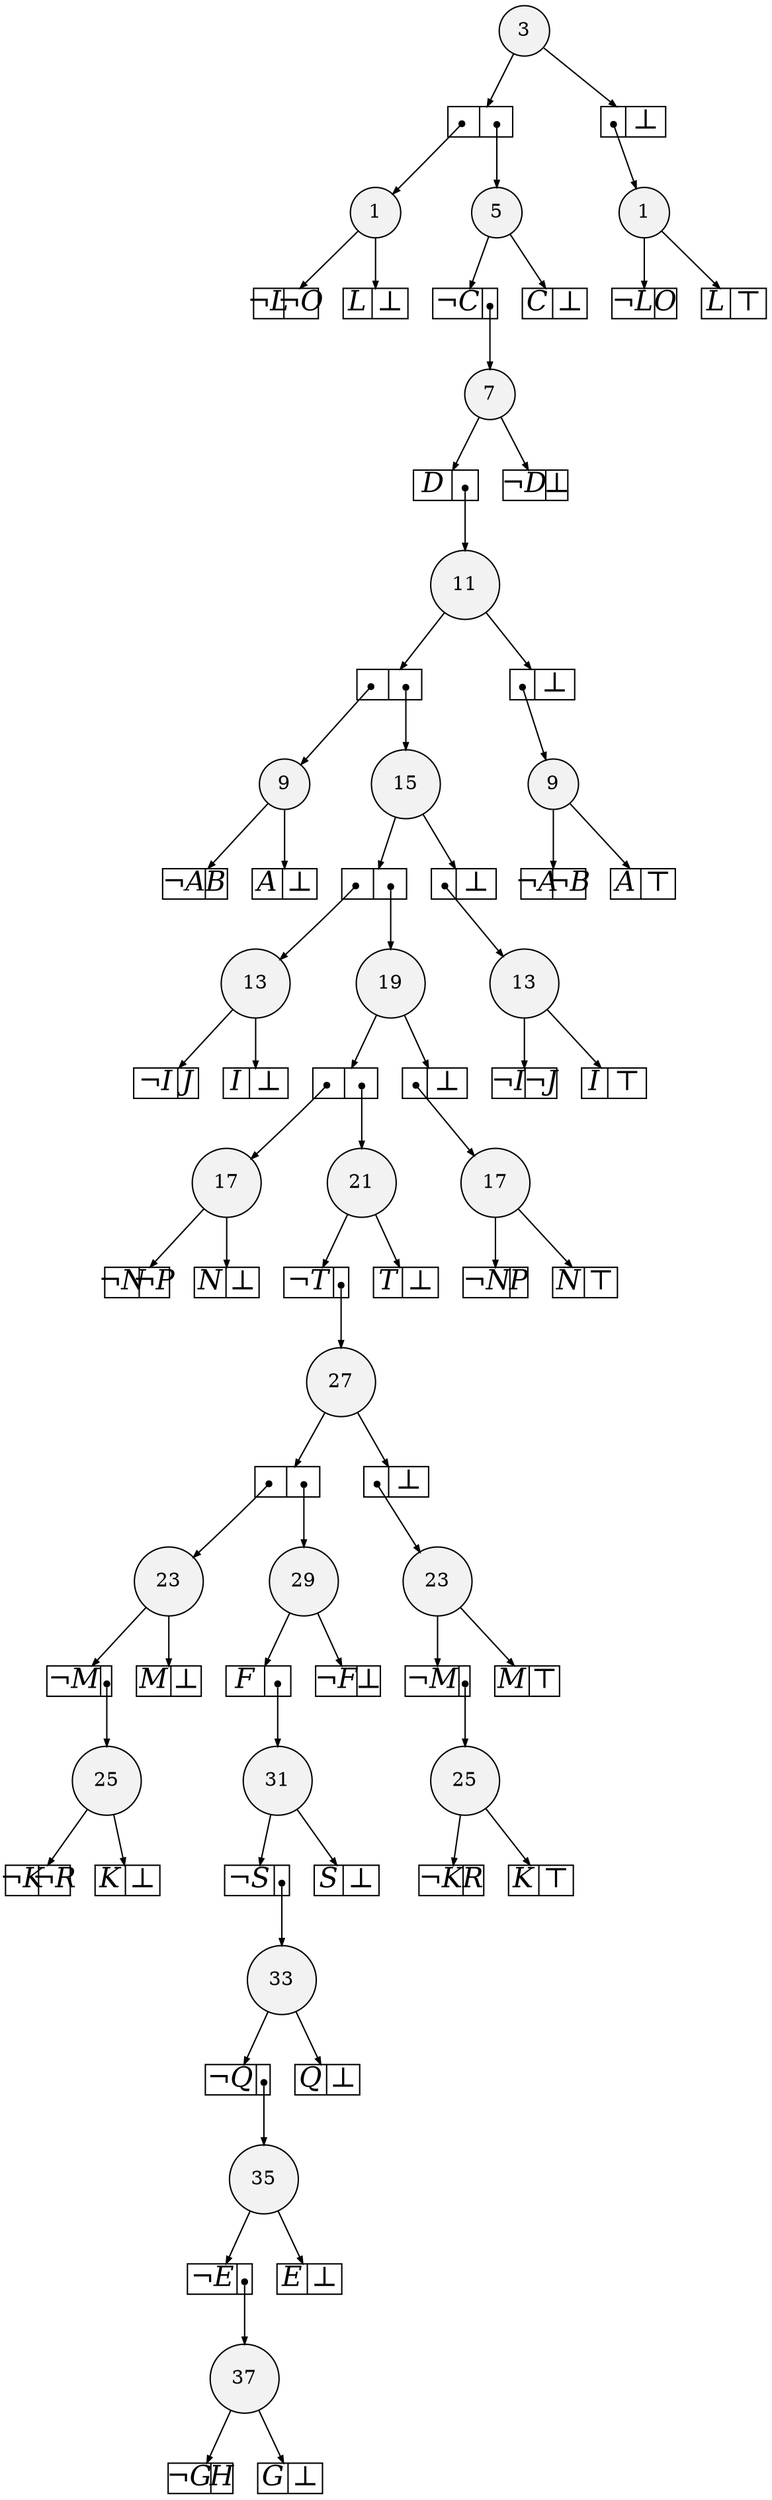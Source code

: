 
digraph sdd {

overlap=false

{rank=same; n4252 }
{rank=same; n4110 }
{rank=same; n8461 }
{rank=same; n8462 }
{rank=same; n8463 }
{rank=same; n8469 }
{rank=same; n2833 n8465 }
{rank=same; n8464 n8466 }
{rank=same; n8471 }
{rank=same; n8474 }
{rank=same; n8472 n8473 }
{rank=same; n8476 }
{rank=same; n4824 n8475 }
{rank=same; n8489 }
{rank=same; n8244 n8488 }
{rank=same; n8503 }
{rank=same; n8504 }
{rank=same; n8506 }
{rank=same; n8442 n8505 }

n4252 [label= "37",style=filled,fillcolor=gray95,shape=circle,height=.25,width=.25]; 
n4252e0
      [label= "<L>&not;G|<R>H",
      shape=record,
      fontsize=20,
      fontname="Times-Italic",
      fillcolor=white,
      style=filled,
      fixedsize=true,
      height=.30, 
      width=.65];

n4252->n4252e0 [arrowsize=.50];
n4252e1
      [label= "<L>G|<R>&#8869;",
      shape=record,
      fontsize=20,
      fontname="Times-Italic",
      fillcolor=white,
      style=filled,
      fixedsize=true,
      height=.30, 
      width=.65];

n4252->n4252e1 [arrowsize=.50];
n4110 [label= "35",style=filled,fillcolor=gray95,shape=circle,height=.25,width=.25]; 
n4110e0
      [label= "<L>&not;E|<R>",
      shape=record,
      fontsize=20,
      fontname="Times-Italic",
      fillcolor=white,
      style=filled,
      fixedsize=true,
      height=.30, 
      width=.65];

n4110->n4110e0 [arrowsize=.50];
n4110e0:R:c->n4252 [arrowsize=.50,tailclip=false,arrowtail=dot,dir=both];
n4110e1
      [label= "<L>E|<R>&#8869;",
      shape=record,
      fontsize=20,
      fontname="Times-Italic",
      fillcolor=white,
      style=filled,
      fixedsize=true,
      height=.30, 
      width=.65];

n4110->n4110e1 [arrowsize=.50];
n8461 [label= "33",style=filled,fillcolor=gray95,shape=circle,height=.25,width=.25]; 
n8461e0
      [label= "<L>&not;Q|<R>",
      shape=record,
      fontsize=20,
      fontname="Times-Italic",
      fillcolor=white,
      style=filled,
      fixedsize=true,
      height=.30, 
      width=.65];

n8461->n8461e0 [arrowsize=.50];
n8461e0:R:c->n4110 [arrowsize=.50,tailclip=false,arrowtail=dot,dir=both];
n8461e1
      [label= "<L>Q|<R>&#8869;",
      shape=record,
      fontsize=20,
      fontname="Times-Italic",
      fillcolor=white,
      style=filled,
      fixedsize=true,
      height=.30, 
      width=.65];

n8461->n8461e1 [arrowsize=.50];
n8462 [label= "31",style=filled,fillcolor=gray95,shape=circle,height=.25,width=.25]; 
n8462e0
      [label= "<L>&not;S|<R>",
      shape=record,
      fontsize=20,
      fontname="Times-Italic",
      fillcolor=white,
      style=filled,
      fixedsize=true,
      height=.30, 
      width=.65];

n8462->n8462e0 [arrowsize=.50];
n8462e0:R:c->n8461 [arrowsize=.50,tailclip=false,arrowtail=dot,dir=both];
n8462e1
      [label= "<L>S|<R>&#8869;",
      shape=record,
      fontsize=20,
      fontname="Times-Italic",
      fillcolor=white,
      style=filled,
      fixedsize=true,
      height=.30, 
      width=.65];

n8462->n8462e1 [arrowsize=.50];
n8463 [label= "29",style=filled,fillcolor=gray95,shape=circle,height=.25,width=.25]; 
n8463e0
      [label= "<L>F|<R>",
      shape=record,
      fontsize=20,
      fontname="Times-Italic",
      fillcolor=white,
      style=filled,
      fixedsize=true,
      height=.30, 
      width=.65];

n8463->n8463e0 [arrowsize=.50];
n8463e0:R:c->n8462 [arrowsize=.50,tailclip=false,arrowtail=dot,dir=both];
n8463e1
      [label= "<L>&not;F|<R>&#8869;",
      shape=record,
      fontsize=20,
      fontname="Times-Italic",
      fillcolor=white,
      style=filled,
      fixedsize=true,
      height=.30, 
      width=.65];

n8463->n8463e1 [arrowsize=.50];
n8469 [label= "27",style=filled,fillcolor=gray95,shape=circle,height=.25,width=.25]; 
n8469e0
      [label= "<L>|<R>",
      shape=record,
      fontsize=20,
      fontname="Times-Italic",
      fillcolor=white,
      style=filled,
      fixedsize=true,
      height=.30, 
      width=.65];

n8469->n8469e0 [arrowsize=.50];
n8469e0:L:c->n8464 [arrowsize=.50,tailclip=false,arrowtail=dot,dir=both];
n8469e0:R:c->n8463 [arrowsize=.50,tailclip=false,arrowtail=dot,dir=both];
n8469e1
      [label= "<L>|<R>&#8869;",
      shape=record,
      fontsize=20,
      fontname="Times-Italic",
      fillcolor=white,
      style=filled,
      fixedsize=true,
      height=.30, 
      width=.65];

n8469->n8469e1 [arrowsize=.50];
n8469e1:L:c->n8466 [arrowsize=.50,tailclip=false,arrowtail=dot,dir=both];
n2833 [label= "25",style=filled,fillcolor=gray95,shape=circle,height=.25,width=.25]; 
n2833e0
      [label= "<L>&not;K|<R>&not;R",
      shape=record,
      fontsize=20,
      fontname="Times-Italic",
      fillcolor=white,
      style=filled,
      fixedsize=true,
      height=.30, 
      width=.65];

n2833->n2833e0 [arrowsize=.50];
n2833e1
      [label= "<L>K|<R>&#8869;",
      shape=record,
      fontsize=20,
      fontname="Times-Italic",
      fillcolor=white,
      style=filled,
      fixedsize=true,
      height=.30, 
      width=.65];

n2833->n2833e1 [arrowsize=.50];
n8465 [label= "25",style=filled,fillcolor=gray95,shape=circle,height=.25,width=.25]; 
n8465e0
      [label= "<L>&not;K|<R>R",
      shape=record,
      fontsize=20,
      fontname="Times-Italic",
      fillcolor=white,
      style=filled,
      fixedsize=true,
      height=.30, 
      width=.65];

n8465->n8465e0 [arrowsize=.50];
n8465e1
      [label= "<L>K|<R>&#8868;",
      shape=record,
      fontsize=20,
      fontname="Times-Italic",
      fillcolor=white,
      style=filled,
      fixedsize=true,
      height=.30, 
      width=.65];

n8465->n8465e1 [arrowsize=.50];
n8464 [label= "23",style=filled,fillcolor=gray95,shape=circle,height=.25,width=.25]; 
n8464e0
      [label= "<L>&not;M|<R>",
      shape=record,
      fontsize=20,
      fontname="Times-Italic",
      fillcolor=white,
      style=filled,
      fixedsize=true,
      height=.30, 
      width=.65];

n8464->n8464e0 [arrowsize=.50];
n8464e0:R:c->n2833 [arrowsize=.50,tailclip=false,arrowtail=dot,dir=both];
n8464e1
      [label= "<L>M|<R>&#8869;",
      shape=record,
      fontsize=20,
      fontname="Times-Italic",
      fillcolor=white,
      style=filled,
      fixedsize=true,
      height=.30, 
      width=.65];

n8464->n8464e1 [arrowsize=.50];
n8466 [label= "23",style=filled,fillcolor=gray95,shape=circle,height=.25,width=.25]; 
n8466e0
      [label= "<L>&not;M|<R>",
      shape=record,
      fontsize=20,
      fontname="Times-Italic",
      fillcolor=white,
      style=filled,
      fixedsize=true,
      height=.30, 
      width=.65];

n8466->n8466e0 [arrowsize=.50];
n8466e0:R:c->n8465 [arrowsize=.50,tailclip=false,arrowtail=dot,dir=both];
n8466e1
      [label= "<L>M|<R>&#8868;",
      shape=record,
      fontsize=20,
      fontname="Times-Italic",
      fillcolor=white,
      style=filled,
      fixedsize=true,
      height=.30, 
      width=.65];

n8466->n8466e1 [arrowsize=.50];
n8471 [label= "21",style=filled,fillcolor=gray95,shape=circle,height=.25,width=.25]; 
n8471e0
      [label= "<L>&not;T|<R>",
      shape=record,
      fontsize=20,
      fontname="Times-Italic",
      fillcolor=white,
      style=filled,
      fixedsize=true,
      height=.30, 
      width=.65];

n8471->n8471e0 [arrowsize=.50];
n8471e0:R:c->n8469 [arrowsize=.50,tailclip=false,arrowtail=dot,dir=both];
n8471e1
      [label= "<L>T|<R>&#8869;",
      shape=record,
      fontsize=20,
      fontname="Times-Italic",
      fillcolor=white,
      style=filled,
      fixedsize=true,
      height=.30, 
      width=.65];

n8471->n8471e1 [arrowsize=.50];
n8474 [label= "19",style=filled,fillcolor=gray95,shape=circle,height=.25,width=.25]; 
n8474e0
      [label= "<L>|<R>",
      shape=record,
      fontsize=20,
      fontname="Times-Italic",
      fillcolor=white,
      style=filled,
      fixedsize=true,
      height=.30, 
      width=.65];

n8474->n8474e0 [arrowsize=.50];
n8474e0:L:c->n8472 [arrowsize=.50,tailclip=false,arrowtail=dot,dir=both];
n8474e0:R:c->n8471 [arrowsize=.50,tailclip=false,arrowtail=dot,dir=both];
n8474e1
      [label= "<L>|<R>&#8869;",
      shape=record,
      fontsize=20,
      fontname="Times-Italic",
      fillcolor=white,
      style=filled,
      fixedsize=true,
      height=.30, 
      width=.65];

n8474->n8474e1 [arrowsize=.50];
n8474e1:L:c->n8473 [arrowsize=.50,tailclip=false,arrowtail=dot,dir=both];
n8472 [label= "17",style=filled,fillcolor=gray95,shape=circle,height=.25,width=.25]; 
n8472e0
      [label= "<L>&not;N|<R>&not;P",
      shape=record,
      fontsize=20,
      fontname="Times-Italic",
      fillcolor=white,
      style=filled,
      fixedsize=true,
      height=.30, 
      width=.65];

n8472->n8472e0 [arrowsize=.50];
n8472e1
      [label= "<L>N|<R>&#8869;",
      shape=record,
      fontsize=20,
      fontname="Times-Italic",
      fillcolor=white,
      style=filled,
      fixedsize=true,
      height=.30, 
      width=.65];

n8472->n8472e1 [arrowsize=.50];
n8473 [label= "17",style=filled,fillcolor=gray95,shape=circle,height=.25,width=.25]; 
n8473e0
      [label= "<L>&not;N|<R>P",
      shape=record,
      fontsize=20,
      fontname="Times-Italic",
      fillcolor=white,
      style=filled,
      fixedsize=true,
      height=.30, 
      width=.65];

n8473->n8473e0 [arrowsize=.50];
n8473e1
      [label= "<L>N|<R>&#8868;",
      shape=record,
      fontsize=20,
      fontname="Times-Italic",
      fillcolor=white,
      style=filled,
      fixedsize=true,
      height=.30, 
      width=.65];

n8473->n8473e1 [arrowsize=.50];
n8476 [label= "15",style=filled,fillcolor=gray95,shape=circle,height=.25,width=.25]; 
n8476e0
      [label= "<L>|<R>",
      shape=record,
      fontsize=20,
      fontname="Times-Italic",
      fillcolor=white,
      style=filled,
      fixedsize=true,
      height=.30, 
      width=.65];

n8476->n8476e0 [arrowsize=.50];
n8476e0:L:c->n4824 [arrowsize=.50,tailclip=false,arrowtail=dot,dir=both];
n8476e0:R:c->n8474 [arrowsize=.50,tailclip=false,arrowtail=dot,dir=both];
n8476e1
      [label= "<L>|<R>&#8869;",
      shape=record,
      fontsize=20,
      fontname="Times-Italic",
      fillcolor=white,
      style=filled,
      fixedsize=true,
      height=.30, 
      width=.65];

n8476->n8476e1 [arrowsize=.50];
n8476e1:L:c->n8475 [arrowsize=.50,tailclip=false,arrowtail=dot,dir=both];
n4824 [label= "13",style=filled,fillcolor=gray95,shape=circle,height=.25,width=.25]; 
n4824e0
      [label= "<L>&not;I|<R>J",
      shape=record,
      fontsize=20,
      fontname="Times-Italic",
      fillcolor=white,
      style=filled,
      fixedsize=true,
      height=.30, 
      width=.65];

n4824->n4824e0 [arrowsize=.50];
n4824e1
      [label= "<L>I|<R>&#8869;",
      shape=record,
      fontsize=20,
      fontname="Times-Italic",
      fillcolor=white,
      style=filled,
      fixedsize=true,
      height=.30, 
      width=.65];

n4824->n4824e1 [arrowsize=.50];
n8475 [label= "13",style=filled,fillcolor=gray95,shape=circle,height=.25,width=.25]; 
n8475e0
      [label= "<L>&not;I|<R>&not;J",
      shape=record,
      fontsize=20,
      fontname="Times-Italic",
      fillcolor=white,
      style=filled,
      fixedsize=true,
      height=.30, 
      width=.65];

n8475->n8475e0 [arrowsize=.50];
n8475e1
      [label= "<L>I|<R>&#8868;",
      shape=record,
      fontsize=20,
      fontname="Times-Italic",
      fillcolor=white,
      style=filled,
      fixedsize=true,
      height=.30, 
      width=.65];

n8475->n8475e1 [arrowsize=.50];
n8489 [label= "11",style=filled,fillcolor=gray95,shape=circle,height=.25,width=.25]; 
n8489e0
      [label= "<L>|<R>",
      shape=record,
      fontsize=20,
      fontname="Times-Italic",
      fillcolor=white,
      style=filled,
      fixedsize=true,
      height=.30, 
      width=.65];

n8489->n8489e0 [arrowsize=.50];
n8489e0:L:c->n8244 [arrowsize=.50,tailclip=false,arrowtail=dot,dir=both];
n8489e0:R:c->n8476 [arrowsize=.50,tailclip=false,arrowtail=dot,dir=both];
n8489e1
      [label= "<L>|<R>&#8869;",
      shape=record,
      fontsize=20,
      fontname="Times-Italic",
      fillcolor=white,
      style=filled,
      fixedsize=true,
      height=.30, 
      width=.65];

n8489->n8489e1 [arrowsize=.50];
n8489e1:L:c->n8488 [arrowsize=.50,tailclip=false,arrowtail=dot,dir=both];
n8244 [label= "9",style=filled,fillcolor=gray95,shape=circle,height=.25,width=.25]; 
n8244e0
      [label= "<L>&not;A|<R>B",
      shape=record,
      fontsize=20,
      fontname="Times-Italic",
      fillcolor=white,
      style=filled,
      fixedsize=true,
      height=.30, 
      width=.65];

n8244->n8244e0 [arrowsize=.50];
n8244e1
      [label= "<L>A|<R>&#8869;",
      shape=record,
      fontsize=20,
      fontname="Times-Italic",
      fillcolor=white,
      style=filled,
      fixedsize=true,
      height=.30, 
      width=.65];

n8244->n8244e1 [arrowsize=.50];
n8488 [label= "9",style=filled,fillcolor=gray95,shape=circle,height=.25,width=.25]; 
n8488e0
      [label= "<L>&not;A|<R>&not;B",
      shape=record,
      fontsize=20,
      fontname="Times-Italic",
      fillcolor=white,
      style=filled,
      fixedsize=true,
      height=.30, 
      width=.65];

n8488->n8488e0 [arrowsize=.50];
n8488e1
      [label= "<L>A|<R>&#8868;",
      shape=record,
      fontsize=20,
      fontname="Times-Italic",
      fillcolor=white,
      style=filled,
      fixedsize=true,
      height=.30, 
      width=.65];

n8488->n8488e1 [arrowsize=.50];
n8503 [label= "7",style=filled,fillcolor=gray95,shape=circle,height=.25,width=.25]; 
n8503e0
      [label= "<L>D|<R>",
      shape=record,
      fontsize=20,
      fontname="Times-Italic",
      fillcolor=white,
      style=filled,
      fixedsize=true,
      height=.30, 
      width=.65];

n8503->n8503e0 [arrowsize=.50];
n8503e0:R:c->n8489 [arrowsize=.50,tailclip=false,arrowtail=dot,dir=both];
n8503e1
      [label= "<L>&not;D|<R>&#8869;",
      shape=record,
      fontsize=20,
      fontname="Times-Italic",
      fillcolor=white,
      style=filled,
      fixedsize=true,
      height=.30, 
      width=.65];

n8503->n8503e1 [arrowsize=.50];
n8504 [label= "5",style=filled,fillcolor=gray95,shape=circle,height=.25,width=.25]; 
n8504e0
      [label= "<L>&not;C|<R>",
      shape=record,
      fontsize=20,
      fontname="Times-Italic",
      fillcolor=white,
      style=filled,
      fixedsize=true,
      height=.30, 
      width=.65];

n8504->n8504e0 [arrowsize=.50];
n8504e0:R:c->n8503 [arrowsize=.50,tailclip=false,arrowtail=dot,dir=both];
n8504e1
      [label= "<L>C|<R>&#8869;",
      shape=record,
      fontsize=20,
      fontname="Times-Italic",
      fillcolor=white,
      style=filled,
      fixedsize=true,
      height=.30, 
      width=.65];

n8504->n8504e1 [arrowsize=.50];
n8506 [label= "3",style=filled,fillcolor=gray95,shape=circle,height=.25,width=.25]; 
n8506e0
      [label= "<L>|<R>",
      shape=record,
      fontsize=20,
      fontname="Times-Italic",
      fillcolor=white,
      style=filled,
      fixedsize=true,
      height=.30, 
      width=.65];

n8506->n8506e0 [arrowsize=.50];
n8506e0:L:c->n8442 [arrowsize=.50,tailclip=false,arrowtail=dot,dir=both];
n8506e0:R:c->n8504 [arrowsize=.50,tailclip=false,arrowtail=dot,dir=both];
n8506e1
      [label= "<L>|<R>&#8869;",
      shape=record,
      fontsize=20,
      fontname="Times-Italic",
      fillcolor=white,
      style=filled,
      fixedsize=true,
      height=.30, 
      width=.65];

n8506->n8506e1 [arrowsize=.50];
n8506e1:L:c->n8505 [arrowsize=.50,tailclip=false,arrowtail=dot,dir=both];
n8442 [label= "1",style=filled,fillcolor=gray95,shape=circle,height=.25,width=.25]; 
n8442e0
      [label= "<L>&not;L|<R>&not;O",
      shape=record,
      fontsize=20,
      fontname="Times-Italic",
      fillcolor=white,
      style=filled,
      fixedsize=true,
      height=.30, 
      width=.65];

n8442->n8442e0 [arrowsize=.50];
n8442e1
      [label= "<L>L|<R>&#8869;",
      shape=record,
      fontsize=20,
      fontname="Times-Italic",
      fillcolor=white,
      style=filled,
      fixedsize=true,
      height=.30, 
      width=.65];

n8442->n8442e1 [arrowsize=.50];
n8505 [label= "1",style=filled,fillcolor=gray95,shape=circle,height=.25,width=.25]; 
n8505e0
      [label= "<L>&not;L|<R>O",
      shape=record,
      fontsize=20,
      fontname="Times-Italic",
      fillcolor=white,
      style=filled,
      fixedsize=true,
      height=.30, 
      width=.65];

n8505->n8505e0 [arrowsize=.50];
n8505e1
      [label= "<L>L|<R>&#8868;",
      shape=record,
      fontsize=20,
      fontname="Times-Italic",
      fillcolor=white,
      style=filled,
      fixedsize=true,
      height=.30, 
      width=.65];

n8505->n8505e1 [arrowsize=.50];


}